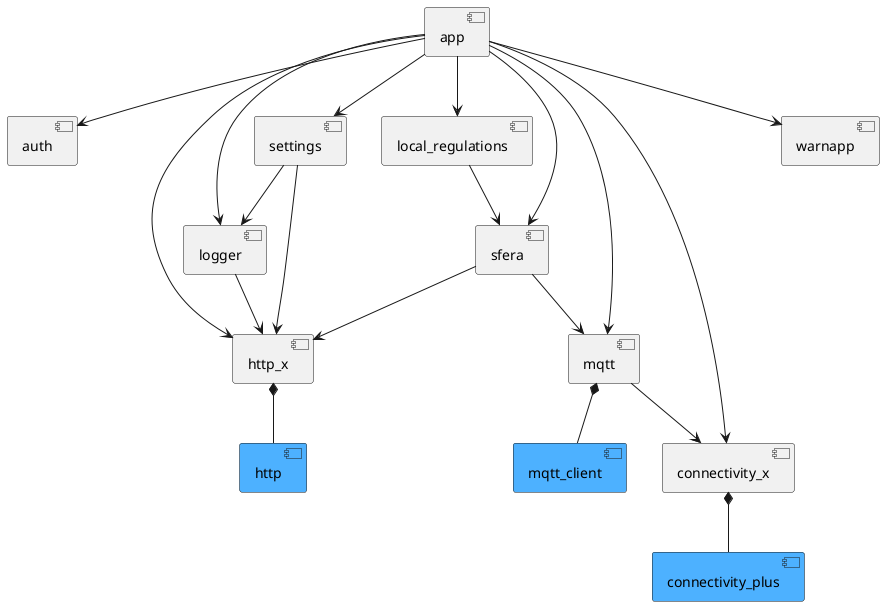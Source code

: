 @startuml components

component app
component auth
component logger
component sfera
component mqtt
component connectivity_x
component local_regulations
component settings
component warnapp
component mqtt_client #4DB1FF
component http_x
component http #4DB1FF
component connectivity_plus #4DB1FF

app --> auth
app --> sfera
app --> mqtt
app --> connectivity_x
app --> local_regulations
app --> settings
app --> warnapp
app --> logger
app --> http_x

settings --> http_x
settings --> logger

logger --> http_x

sfera --> mqtt
sfera --> http_x

local_regulations --> sfera

http_x *-- http

mqtt --> connectivity_x
mqtt *-- mqtt_client

connectivity_x *-- connectivity_plus

@enduml